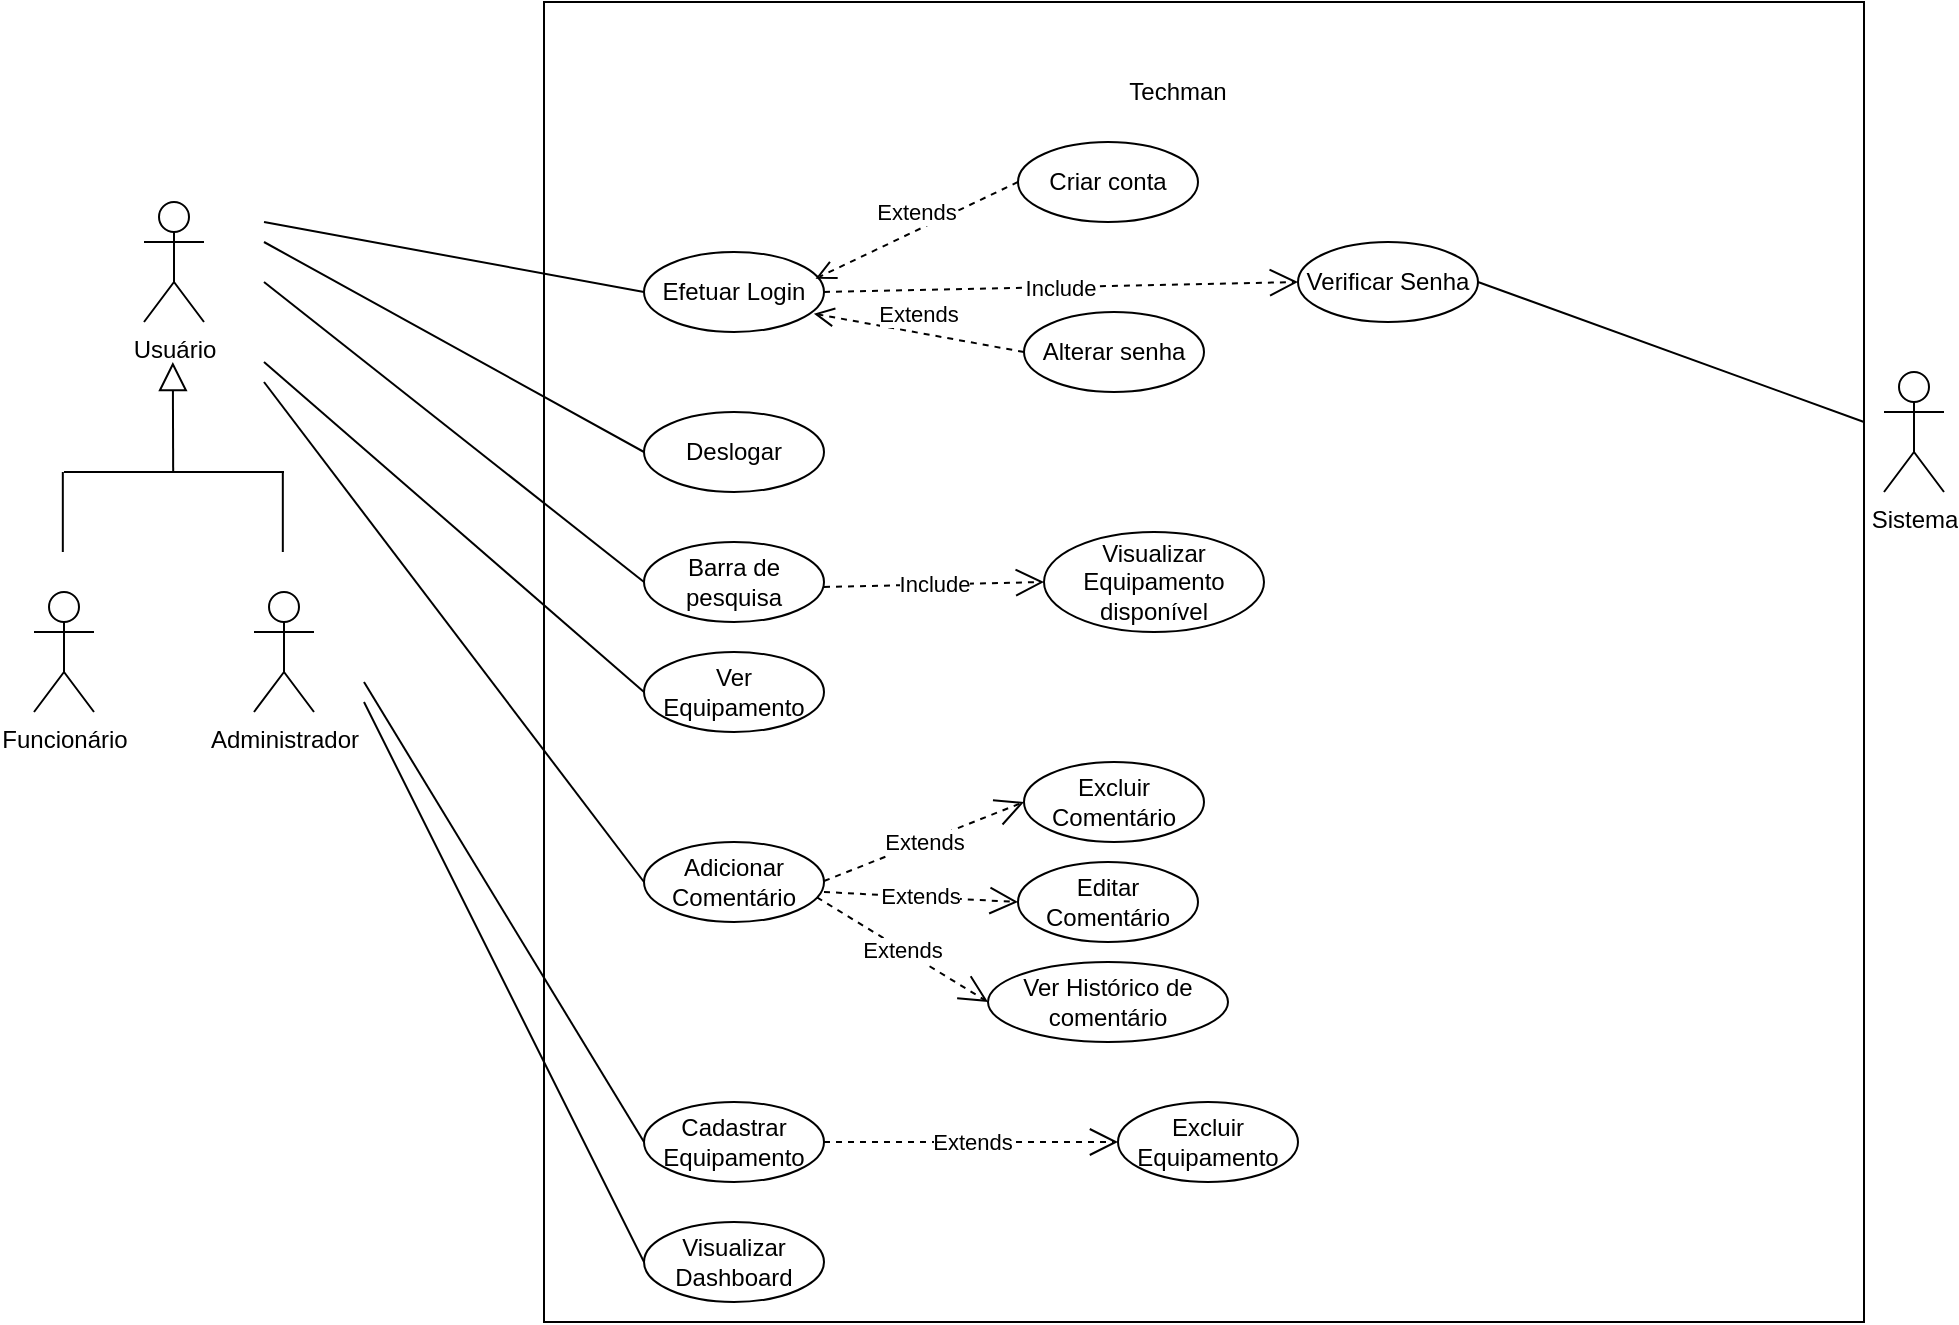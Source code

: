 <mxfile version="16.5.2" type="device"><diagram id="GZXWrVHv-di4YtHyT1ku" name="Page-1"><mxGraphModel dx="989" dy="551" grid="1" gridSize="10" guides="1" tooltips="1" connect="1" arrows="1" fold="1" page="1" pageScale="1" pageWidth="827" pageHeight="1169" math="0" shadow="0"><root><mxCell id="0"/><mxCell id="1" parent="0"/><mxCell id="AdSebZUMr9jKfFT_vutr-1" value="Usuário" style="shape=umlActor;verticalLabelPosition=bottom;verticalAlign=top;html=1;outlineConnect=0;" vertex="1" parent="1"><mxGeometry x="100" y="160" width="30" height="60" as="geometry"/></mxCell><mxCell id="AdSebZUMr9jKfFT_vutr-2" value="Sistema" style="shape=umlActor;verticalLabelPosition=bottom;verticalAlign=top;html=1;outlineConnect=0;" vertex="1" parent="1"><mxGeometry x="970" y="245" width="30" height="60" as="geometry"/></mxCell><mxCell id="AdSebZUMr9jKfFT_vutr-3" value="" style="whiteSpace=wrap;html=1;aspect=fixed;" vertex="1" parent="1"><mxGeometry x="300" y="60" width="660" height="660" as="geometry"/></mxCell><mxCell id="AdSebZUMr9jKfFT_vutr-4" value="Techman" style="text;html=1;strokeColor=none;fillColor=none;align=center;verticalAlign=middle;whiteSpace=wrap;rounded=0;" vertex="1" parent="1"><mxGeometry x="587" y="90" width="60" height="30" as="geometry"/></mxCell><mxCell id="AdSebZUMr9jKfFT_vutr-5" value="Cadastrar Equipamento" style="ellipse;whiteSpace=wrap;html=1;" vertex="1" parent="1"><mxGeometry x="350" y="610" width="90" height="40" as="geometry"/></mxCell><mxCell id="AdSebZUMr9jKfFT_vutr-6" value="Efetuar Login" style="ellipse;whiteSpace=wrap;html=1;" vertex="1" parent="1"><mxGeometry x="350" y="185" width="90" height="40" as="geometry"/></mxCell><mxCell id="AdSebZUMr9jKfFT_vutr-7" value="Excluir Equipamento" style="ellipse;whiteSpace=wrap;html=1;" vertex="1" parent="1"><mxGeometry x="587" y="610" width="90" height="40" as="geometry"/></mxCell><mxCell id="AdSebZUMr9jKfFT_vutr-8" value="Criar conta" style="ellipse;whiteSpace=wrap;html=1;" vertex="1" parent="1"><mxGeometry x="537" y="130" width="90" height="40" as="geometry"/></mxCell><mxCell id="AdSebZUMr9jKfFT_vutr-9" value="Adicionar Comentário" style="ellipse;whiteSpace=wrap;html=1;" vertex="1" parent="1"><mxGeometry x="350" y="480" width="90" height="40" as="geometry"/></mxCell><mxCell id="AdSebZUMr9jKfFT_vutr-10" value="Deslogar" style="ellipse;whiteSpace=wrap;html=1;" vertex="1" parent="1"><mxGeometry x="350" y="265" width="90" height="40" as="geometry"/></mxCell><mxCell id="AdSebZUMr9jKfFT_vutr-11" value="Ver Equipamento" style="ellipse;whiteSpace=wrap;html=1;" vertex="1" parent="1"><mxGeometry x="350" y="385" width="90" height="40" as="geometry"/></mxCell><mxCell id="AdSebZUMr9jKfFT_vutr-12" value="Excluir Comentário" style="ellipse;whiteSpace=wrap;html=1;" vertex="1" parent="1"><mxGeometry x="540" y="440" width="90" height="40" as="geometry"/></mxCell><mxCell id="AdSebZUMr9jKfFT_vutr-13" value="Editar Comentário" style="ellipse;whiteSpace=wrap;html=1;" vertex="1" parent="1"><mxGeometry x="537" y="490" width="90" height="40" as="geometry"/></mxCell><mxCell id="AdSebZUMr9jKfFT_vutr-14" value="Ver Histórico de comentário" style="ellipse;whiteSpace=wrap;html=1;" vertex="1" parent="1"><mxGeometry x="522" y="540" width="120" height="40" as="geometry"/></mxCell><mxCell id="AdSebZUMr9jKfFT_vutr-15" value="Visualizar Equipamento disponível" style="ellipse;whiteSpace=wrap;html=1;" vertex="1" parent="1"><mxGeometry x="550" y="325" width="110" height="50" as="geometry"/></mxCell><mxCell id="AdSebZUMr9jKfFT_vutr-16" value="Alterar senha" style="ellipse;whiteSpace=wrap;html=1;" vertex="1" parent="1"><mxGeometry x="540" y="215" width="90" height="40" as="geometry"/></mxCell><mxCell id="AdSebZUMr9jKfFT_vutr-17" value="Visualizar Dashboard" style="ellipse;whiteSpace=wrap;html=1;" vertex="1" parent="1"><mxGeometry x="350" y="670" width="90" height="40" as="geometry"/></mxCell><mxCell id="AdSebZUMr9jKfFT_vutr-18" value="Barra de pesquisa" style="ellipse;whiteSpace=wrap;html=1;" vertex="1" parent="1"><mxGeometry x="350" y="330" width="90" height="40" as="geometry"/></mxCell><mxCell id="AdSebZUMr9jKfFT_vutr-19" value="Administrador" style="shape=umlActor;verticalLabelPosition=bottom;verticalAlign=top;html=1;outlineConnect=0;" vertex="1" parent="1"><mxGeometry x="155" y="355" width="30" height="60" as="geometry"/></mxCell><mxCell id="AdSebZUMr9jKfFT_vutr-20" value="Funcionário" style="shape=umlActor;verticalLabelPosition=bottom;verticalAlign=top;html=1;outlineConnect=0;" vertex="1" parent="1"><mxGeometry x="45" y="355" width="30" height="60" as="geometry"/></mxCell><mxCell id="AdSebZUMr9jKfFT_vutr-23" value="" style="endArrow=block;endFill=0;endSize=12;html=1;rounded=0;" edge="1" parent="1"><mxGeometry width="160" relative="1" as="geometry"><mxPoint x="114.59" y="295" as="sourcePoint"/><mxPoint x="114.41" y="240" as="targetPoint"/></mxGeometry></mxCell><mxCell id="AdSebZUMr9jKfFT_vutr-26" value="" style="endArrow=none;html=1;rounded=0;" edge="1" parent="1"><mxGeometry width="50" height="50" relative="1" as="geometry"><mxPoint x="60" y="295" as="sourcePoint"/><mxPoint x="170" y="295" as="targetPoint"/></mxGeometry></mxCell><mxCell id="AdSebZUMr9jKfFT_vutr-28" value="" style="endArrow=none;html=1;rounded=0;" edge="1" parent="1"><mxGeometry width="50" height="50" relative="1" as="geometry"><mxPoint x="169.41" y="295" as="sourcePoint"/><mxPoint x="169.41" y="335" as="targetPoint"/></mxGeometry></mxCell><mxCell id="AdSebZUMr9jKfFT_vutr-29" value="" style="endArrow=none;html=1;rounded=0;" edge="1" parent="1"><mxGeometry width="50" height="50" relative="1" as="geometry"><mxPoint x="59.41" y="295" as="sourcePoint"/><mxPoint x="59.41" y="335" as="targetPoint"/></mxGeometry></mxCell><mxCell id="AdSebZUMr9jKfFT_vutr-30" value="Verificar Senha" style="ellipse;whiteSpace=wrap;html=1;" vertex="1" parent="1"><mxGeometry x="677" y="180" width="90" height="40" as="geometry"/></mxCell><mxCell id="AdSebZUMr9jKfFT_vutr-36" value="" style="endArrow=none;html=1;rounded=0;entryX=0;entryY=0.5;entryDx=0;entryDy=0;" edge="1" parent="1" target="AdSebZUMr9jKfFT_vutr-6"><mxGeometry width="50" height="50" relative="1" as="geometry"><mxPoint x="160" y="170" as="sourcePoint"/><mxPoint x="210" y="200" as="targetPoint"/></mxGeometry></mxCell><mxCell id="AdSebZUMr9jKfFT_vutr-37" value="" style="endArrow=none;html=1;rounded=0;entryX=0;entryY=0.5;entryDx=0;entryDy=0;" edge="1" parent="1" target="AdSebZUMr9jKfFT_vutr-18"><mxGeometry width="50" height="50" relative="1" as="geometry"><mxPoint x="160" y="200" as="sourcePoint"/><mxPoint x="220" y="210" as="targetPoint"/></mxGeometry></mxCell><mxCell id="AdSebZUMr9jKfFT_vutr-38" value="" style="endArrow=none;html=1;rounded=0;entryX=0;entryY=0.5;entryDx=0;entryDy=0;" edge="1" parent="1" target="AdSebZUMr9jKfFT_vutr-10"><mxGeometry width="50" height="50" relative="1" as="geometry"><mxPoint x="160" y="180" as="sourcePoint"/><mxPoint x="240" y="195" as="targetPoint"/></mxGeometry></mxCell><mxCell id="AdSebZUMr9jKfFT_vutr-39" value="Extends" style="html=1;verticalAlign=bottom;endArrow=open;dashed=1;endSize=8;rounded=0;exitX=0;exitY=0.5;exitDx=0;exitDy=0;entryX=0.953;entryY=0.333;entryDx=0;entryDy=0;entryPerimeter=0;" edge="1" parent="1" source="AdSebZUMr9jKfFT_vutr-8" target="AdSebZUMr9jKfFT_vutr-6"><mxGeometry relative="1" as="geometry"><mxPoint x="530" y="199.05" as="sourcePoint"/><mxPoint x="450" y="199.05" as="targetPoint"/></mxGeometry></mxCell><mxCell id="AdSebZUMr9jKfFT_vutr-40" value="Include" style="endArrow=open;endSize=12;dashed=1;html=1;rounded=0;exitX=1;exitY=0.5;exitDx=0;exitDy=0;entryX=0;entryY=0.5;entryDx=0;entryDy=0;" edge="1" parent="1" source="AdSebZUMr9jKfFT_vutr-6" target="AdSebZUMr9jKfFT_vutr-30"><mxGeometry width="160" relative="1" as="geometry"><mxPoint x="440" y="200" as="sourcePoint"/><mxPoint x="600" y="210" as="targetPoint"/></mxGeometry></mxCell><mxCell id="AdSebZUMr9jKfFT_vutr-41" value="" style="endArrow=none;html=1;rounded=0;exitX=0;exitY=0.5;exitDx=0;exitDy=0;" edge="1" parent="1" source="AdSebZUMr9jKfFT_vutr-17"><mxGeometry width="50" height="50" relative="1" as="geometry"><mxPoint x="580" y="480" as="sourcePoint"/><mxPoint x="210" y="410" as="targetPoint"/></mxGeometry></mxCell><mxCell id="AdSebZUMr9jKfFT_vutr-42" value="" style="endArrow=none;html=1;rounded=0;entryX=0;entryY=0.5;entryDx=0;entryDy=0;" edge="1" parent="1" target="AdSebZUMr9jKfFT_vutr-5"><mxGeometry width="50" height="50" relative="1" as="geometry"><mxPoint x="210" y="400" as="sourcePoint"/><mxPoint x="580" y="430" as="targetPoint"/></mxGeometry></mxCell><mxCell id="AdSebZUMr9jKfFT_vutr-43" value="Extends" style="endArrow=open;endSize=12;dashed=1;html=1;rounded=0;exitX=1;exitY=0.5;exitDx=0;exitDy=0;entryX=0;entryY=0.5;entryDx=0;entryDy=0;" edge="1" parent="1" source="AdSebZUMr9jKfFT_vutr-5" target="AdSebZUMr9jKfFT_vutr-7"><mxGeometry width="160" relative="1" as="geometry"><mxPoint x="440" y="607.5" as="sourcePoint"/><mxPoint x="677.0" y="602.5" as="targetPoint"/></mxGeometry></mxCell><mxCell id="AdSebZUMr9jKfFT_vutr-45" value="Extends" style="html=1;verticalAlign=bottom;endArrow=open;dashed=1;endSize=8;rounded=0;entryX=0.944;entryY=0.771;entryDx=0;entryDy=0;entryPerimeter=0;exitX=0;exitY=0.5;exitDx=0;exitDy=0;" edge="1" parent="1" source="AdSebZUMr9jKfFT_vutr-16" target="AdSebZUMr9jKfFT_vutr-6"><mxGeometry relative="1" as="geometry"><mxPoint x="561.23" y="206.68" as="sourcePoint"/><mxPoint x="460" y="255.0" as="targetPoint"/></mxGeometry></mxCell><mxCell id="AdSebZUMr9jKfFT_vutr-46" value="" style="endArrow=none;html=1;rounded=0;entryX=0;entryY=0.5;entryDx=0;entryDy=0;" edge="1" parent="1" target="AdSebZUMr9jKfFT_vutr-11"><mxGeometry width="50" height="50" relative="1" as="geometry"><mxPoint x="160" y="240" as="sourcePoint"/><mxPoint x="580" y="340" as="targetPoint"/></mxGeometry></mxCell><mxCell id="AdSebZUMr9jKfFT_vutr-47" value="" style="endArrow=none;html=1;rounded=0;entryX=1;entryY=0.5;entryDx=0;entryDy=0;" edge="1" parent="1" target="AdSebZUMr9jKfFT_vutr-30"><mxGeometry width="50" height="50" relative="1" as="geometry"><mxPoint x="960" y="270" as="sourcePoint"/><mxPoint x="580" y="340" as="targetPoint"/></mxGeometry></mxCell><mxCell id="AdSebZUMr9jKfFT_vutr-48" value="" style="endArrow=none;html=1;rounded=0;exitX=0;exitY=0.5;exitDx=0;exitDy=0;" edge="1" parent="1" source="AdSebZUMr9jKfFT_vutr-9"><mxGeometry width="50" height="50" relative="1" as="geometry"><mxPoint x="530" y="480" as="sourcePoint"/><mxPoint x="160" y="250" as="targetPoint"/></mxGeometry></mxCell><mxCell id="AdSebZUMr9jKfFT_vutr-49" value="Extends" style="endArrow=open;endSize=12;dashed=1;html=1;rounded=0;exitX=1;exitY=0.5;exitDx=0;exitDy=0;entryX=0;entryY=0.5;entryDx=0;entryDy=0;" edge="1" parent="1" target="AdSebZUMr9jKfFT_vutr-12"><mxGeometry width="160" relative="1" as="geometry"><mxPoint x="440" y="499.52" as="sourcePoint"/><mxPoint x="540" y="500" as="targetPoint"/></mxGeometry></mxCell><mxCell id="AdSebZUMr9jKfFT_vutr-51" value="Extends" style="endArrow=open;endSize=12;dashed=1;html=1;rounded=0;exitX=1;exitY=0.5;exitDx=0;exitDy=0;entryX=0;entryY=0.5;entryDx=0;entryDy=0;" edge="1" parent="1" target="AdSebZUMr9jKfFT_vutr-13"><mxGeometry width="160" relative="1" as="geometry"><mxPoint x="440" y="505" as="sourcePoint"/><mxPoint x="587" y="505" as="targetPoint"/></mxGeometry></mxCell><mxCell id="AdSebZUMr9jKfFT_vutr-52" value="Extends" style="endArrow=open;endSize=12;dashed=1;html=1;rounded=0;exitX=0.961;exitY=0.692;exitDx=0;exitDy=0;entryX=0;entryY=0.5;entryDx=0;entryDy=0;exitPerimeter=0;" edge="1" parent="1" source="AdSebZUMr9jKfFT_vutr-9" target="AdSebZUMr9jKfFT_vutr-14"><mxGeometry width="160" relative="1" as="geometry"><mxPoint x="414" y="520" as="sourcePoint"/><mxPoint x="511" y="525" as="targetPoint"/></mxGeometry></mxCell><mxCell id="AdSebZUMr9jKfFT_vutr-53" value="Include" style="endArrow=open;endSize=12;dashed=1;html=1;rounded=0;exitX=1;exitY=0.5;exitDx=0;exitDy=0;entryX=0;entryY=0.5;entryDx=0;entryDy=0;" edge="1" parent="1" target="AdSebZUMr9jKfFT_vutr-15"><mxGeometry width="160" relative="1" as="geometry"><mxPoint x="440" y="352.5" as="sourcePoint"/><mxPoint x="570" y="353" as="targetPoint"/></mxGeometry></mxCell></root></mxGraphModel></diagram></mxfile>